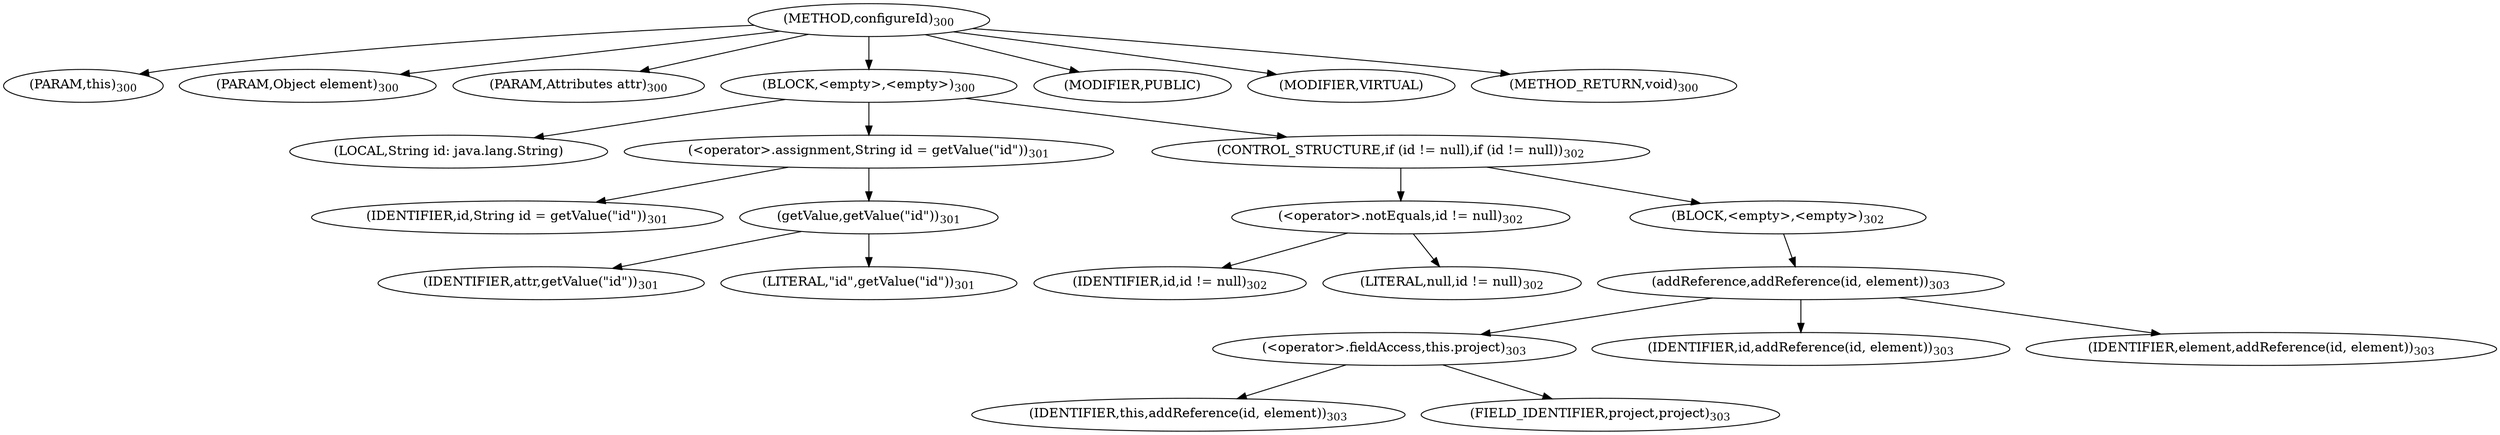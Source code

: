 digraph "configureId" {  
"396" [label = <(METHOD,configureId)<SUB>300</SUB>> ]
"397" [label = <(PARAM,this)<SUB>300</SUB>> ]
"398" [label = <(PARAM,Object element)<SUB>300</SUB>> ]
"399" [label = <(PARAM,Attributes attr)<SUB>300</SUB>> ]
"400" [label = <(BLOCK,&lt;empty&gt;,&lt;empty&gt;)<SUB>300</SUB>> ]
"401" [label = <(LOCAL,String id: java.lang.String)> ]
"402" [label = <(&lt;operator&gt;.assignment,String id = getValue(&quot;id&quot;))<SUB>301</SUB>> ]
"403" [label = <(IDENTIFIER,id,String id = getValue(&quot;id&quot;))<SUB>301</SUB>> ]
"404" [label = <(getValue,getValue(&quot;id&quot;))<SUB>301</SUB>> ]
"405" [label = <(IDENTIFIER,attr,getValue(&quot;id&quot;))<SUB>301</SUB>> ]
"406" [label = <(LITERAL,&quot;id&quot;,getValue(&quot;id&quot;))<SUB>301</SUB>> ]
"407" [label = <(CONTROL_STRUCTURE,if (id != null),if (id != null))<SUB>302</SUB>> ]
"408" [label = <(&lt;operator&gt;.notEquals,id != null)<SUB>302</SUB>> ]
"409" [label = <(IDENTIFIER,id,id != null)<SUB>302</SUB>> ]
"410" [label = <(LITERAL,null,id != null)<SUB>302</SUB>> ]
"411" [label = <(BLOCK,&lt;empty&gt;,&lt;empty&gt;)<SUB>302</SUB>> ]
"412" [label = <(addReference,addReference(id, element))<SUB>303</SUB>> ]
"413" [label = <(&lt;operator&gt;.fieldAccess,this.project)<SUB>303</SUB>> ]
"414" [label = <(IDENTIFIER,this,addReference(id, element))<SUB>303</SUB>> ]
"415" [label = <(FIELD_IDENTIFIER,project,project)<SUB>303</SUB>> ]
"416" [label = <(IDENTIFIER,id,addReference(id, element))<SUB>303</SUB>> ]
"417" [label = <(IDENTIFIER,element,addReference(id, element))<SUB>303</SUB>> ]
"418" [label = <(MODIFIER,PUBLIC)> ]
"419" [label = <(MODIFIER,VIRTUAL)> ]
"420" [label = <(METHOD_RETURN,void)<SUB>300</SUB>> ]
  "396" -> "397" 
  "396" -> "398" 
  "396" -> "399" 
  "396" -> "400" 
  "396" -> "418" 
  "396" -> "419" 
  "396" -> "420" 
  "400" -> "401" 
  "400" -> "402" 
  "400" -> "407" 
  "402" -> "403" 
  "402" -> "404" 
  "404" -> "405" 
  "404" -> "406" 
  "407" -> "408" 
  "407" -> "411" 
  "408" -> "409" 
  "408" -> "410" 
  "411" -> "412" 
  "412" -> "413" 
  "412" -> "416" 
  "412" -> "417" 
  "413" -> "414" 
  "413" -> "415" 
}
